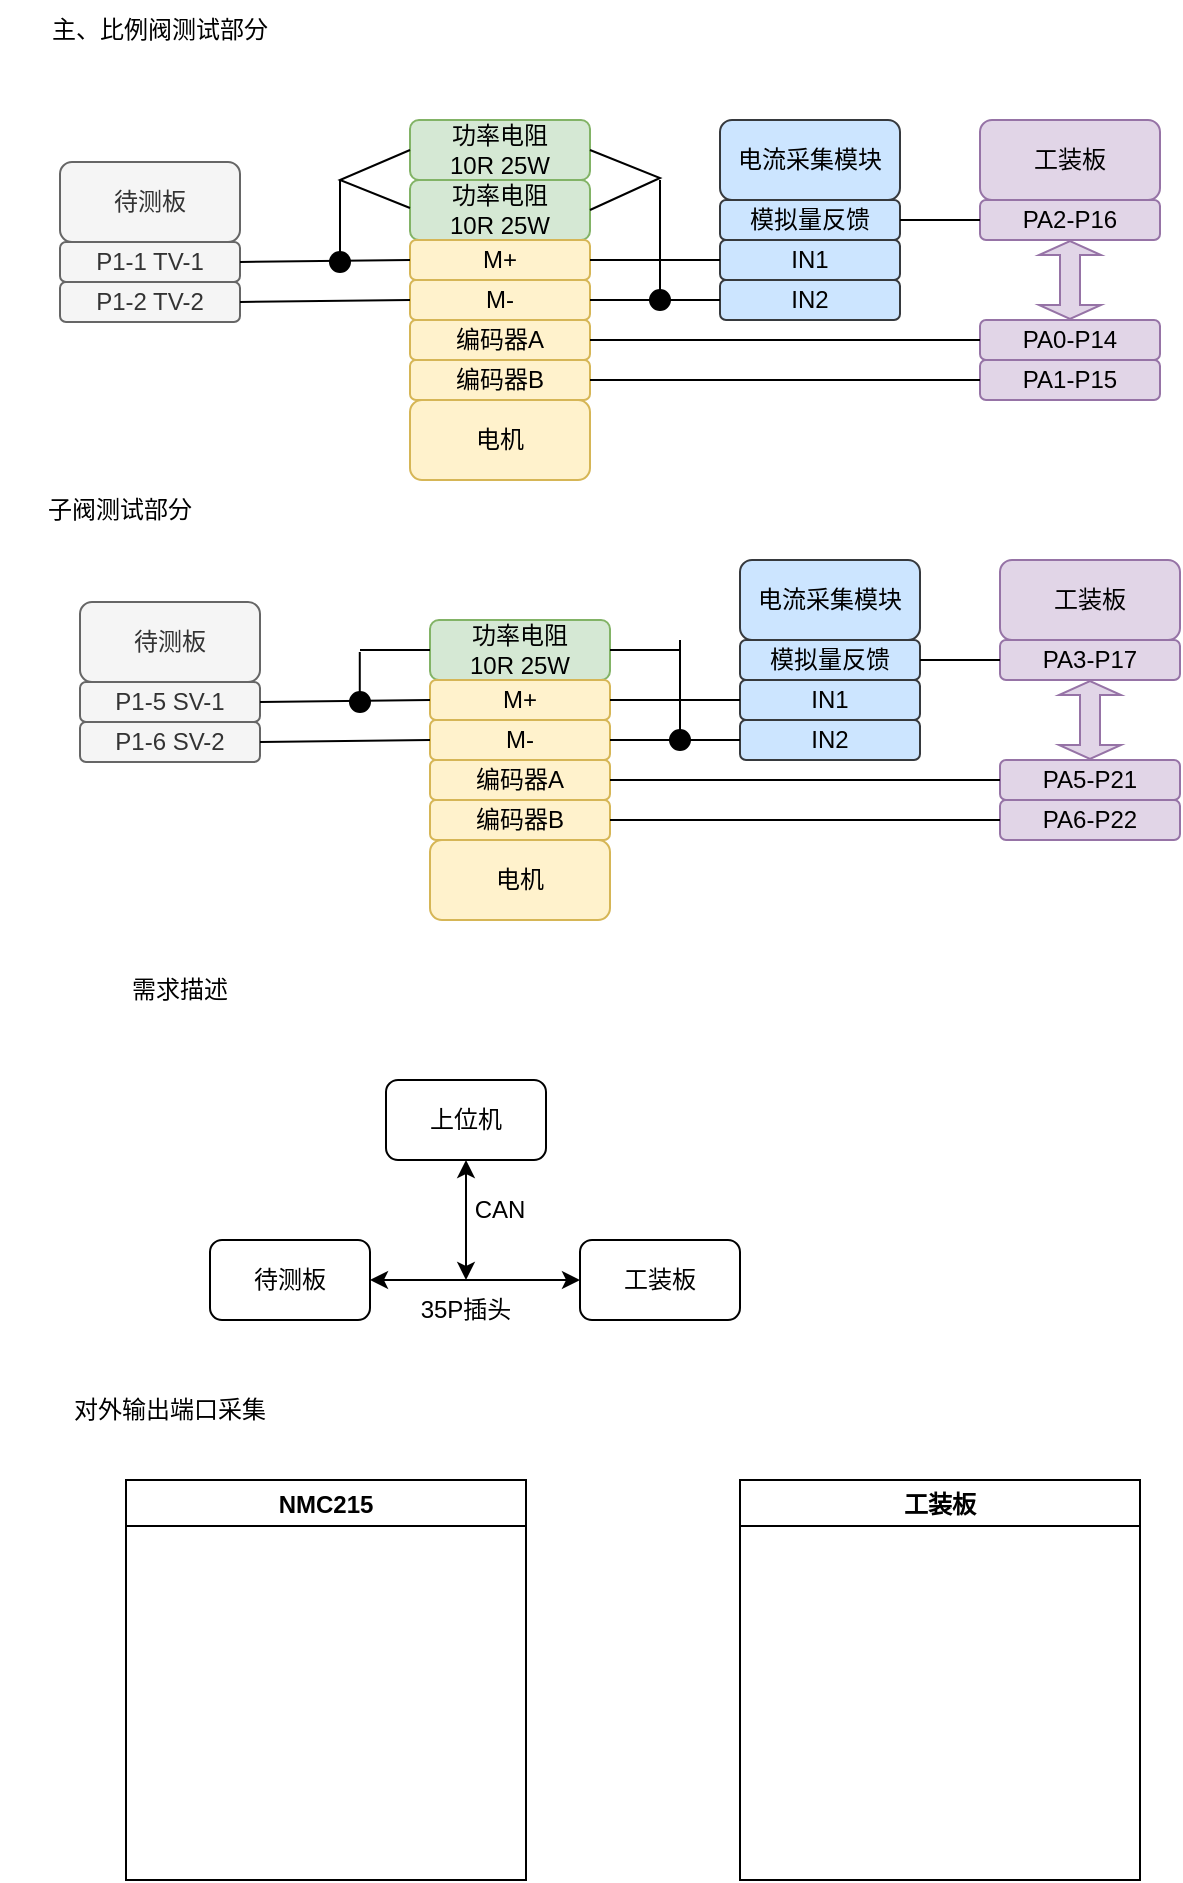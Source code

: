 <mxfile version="24.7.7">
  <diagram name="第 1 页" id="fsKE9IQoVAuPPi1mYyoE">
    <mxGraphModel dx="989" dy="509" grid="1" gridSize="10" guides="1" tooltips="1" connect="1" arrows="1" fold="1" page="1" pageScale="1" pageWidth="827" pageHeight="2000" math="0" shadow="0">
      <root>
        <mxCell id="0" />
        <mxCell id="1" parent="0" />
        <mxCell id="fWEatDimK1wb_yXRniuB-1" value="功率电阻&lt;br&gt;10R 25W" style="rounded=1;whiteSpace=wrap;html=1;fillColor=#d5e8d4;strokeColor=#82b366;" parent="1" vertex="1">
          <mxGeometry x="205" y="120" width="90" height="30" as="geometry" />
        </mxCell>
        <mxCell id="fWEatDimK1wb_yXRniuB-2" value="功率电阻&lt;br&gt;10R 25W" style="rounded=1;whiteSpace=wrap;html=1;fillColor=#d5e8d4;strokeColor=#82b366;" parent="1" vertex="1">
          <mxGeometry x="205" y="150" width="90" height="30" as="geometry" />
        </mxCell>
        <mxCell id="fWEatDimK1wb_yXRniuB-5" value="电机" style="rounded=1;whiteSpace=wrap;html=1;fillColor=#fff2cc;strokeColor=#d6b656;" parent="1" vertex="1">
          <mxGeometry x="205" y="260" width="90" height="40" as="geometry" />
        </mxCell>
        <mxCell id="fWEatDimK1wb_yXRniuB-6" value="M+" style="rounded=1;whiteSpace=wrap;html=1;fillColor=#fff2cc;strokeColor=#d6b656;" parent="1" vertex="1">
          <mxGeometry x="205" y="180" width="90" height="20" as="geometry" />
        </mxCell>
        <mxCell id="fWEatDimK1wb_yXRniuB-7" value="M-" style="rounded=1;whiteSpace=wrap;html=1;fillColor=#fff2cc;strokeColor=#d6b656;" parent="1" vertex="1">
          <mxGeometry x="205" y="200" width="90" height="20" as="geometry" />
        </mxCell>
        <mxCell id="fWEatDimK1wb_yXRniuB-9" value="待测板" style="rounded=1;whiteSpace=wrap;html=1;fillColor=#f5f5f5;fontColor=#333333;strokeColor=#666666;" parent="1" vertex="1">
          <mxGeometry x="30" y="141" width="90" height="40" as="geometry" />
        </mxCell>
        <mxCell id="fWEatDimK1wb_yXRniuB-10" value="P1-1 TV-1" style="rounded=1;whiteSpace=wrap;html=1;fillColor=#f5f5f5;fontColor=#333333;strokeColor=#666666;" parent="1" vertex="1">
          <mxGeometry x="30" y="181" width="90" height="20" as="geometry" />
        </mxCell>
        <mxCell id="fWEatDimK1wb_yXRniuB-11" value="P1-2 TV-2" style="rounded=1;whiteSpace=wrap;html=1;fillColor=#f5f5f5;fontColor=#333333;strokeColor=#666666;" parent="1" vertex="1">
          <mxGeometry x="30" y="201" width="90" height="20" as="geometry" />
        </mxCell>
        <mxCell id="fWEatDimK1wb_yXRniuB-14" value="编码器A" style="rounded=1;whiteSpace=wrap;html=1;fillColor=#fff2cc;strokeColor=#d6b656;" parent="1" vertex="1">
          <mxGeometry x="205" y="220" width="90" height="20" as="geometry" />
        </mxCell>
        <mxCell id="fWEatDimK1wb_yXRniuB-15" value="编码器B" style="rounded=1;whiteSpace=wrap;html=1;fillColor=#fff2cc;strokeColor=#d6b656;" parent="1" vertex="1">
          <mxGeometry x="205" y="240" width="90" height="20" as="geometry" />
        </mxCell>
        <mxCell id="fWEatDimK1wb_yXRniuB-16" value="电流采集模块" style="rounded=1;whiteSpace=wrap;html=1;fillColor=#cce5ff;strokeColor=#36393d;" parent="1" vertex="1">
          <mxGeometry x="360" y="120" width="90" height="40" as="geometry" />
        </mxCell>
        <mxCell id="fWEatDimK1wb_yXRniuB-17" value="IN1" style="rounded=1;whiteSpace=wrap;html=1;fillColor=#cce5ff;strokeColor=#36393d;" parent="1" vertex="1">
          <mxGeometry x="360" y="180" width="90" height="20" as="geometry" />
        </mxCell>
        <mxCell id="fWEatDimK1wb_yXRniuB-18" value="IN2" style="rounded=1;whiteSpace=wrap;html=1;fillColor=#cce5ff;strokeColor=#36393d;" parent="1" vertex="1">
          <mxGeometry x="360" y="200" width="90" height="20" as="geometry" />
        </mxCell>
        <mxCell id="fWEatDimK1wb_yXRniuB-25" value="模拟量反馈" style="rounded=1;whiteSpace=wrap;html=1;fillColor=#cce5ff;strokeColor=#36393d;" parent="1" vertex="1">
          <mxGeometry x="360" y="160" width="90" height="20" as="geometry" />
        </mxCell>
        <mxCell id="fWEatDimK1wb_yXRniuB-26" value="工装板" style="rounded=1;whiteSpace=wrap;html=1;fillColor=#e1d5e7;strokeColor=#9673a6;" parent="1" vertex="1">
          <mxGeometry x="490" y="120" width="90" height="40" as="geometry" />
        </mxCell>
        <mxCell id="fWEatDimK1wb_yXRniuB-27" value="PA0-P14" style="rounded=1;whiteSpace=wrap;html=1;fillColor=#e1d5e7;strokeColor=#9673a6;" parent="1" vertex="1">
          <mxGeometry x="490" y="220" width="90" height="20" as="geometry" />
        </mxCell>
        <mxCell id="fWEatDimK1wb_yXRniuB-28" value="PA1-P15" style="rounded=1;whiteSpace=wrap;html=1;fillColor=#e1d5e7;strokeColor=#9673a6;" parent="1" vertex="1">
          <mxGeometry x="490" y="240" width="90" height="20" as="geometry" />
        </mxCell>
        <mxCell id="fWEatDimK1wb_yXRniuB-29" value="PA2-P16" style="rounded=1;whiteSpace=wrap;html=1;fillColor=#e1d5e7;strokeColor=#9673a6;" parent="1" vertex="1">
          <mxGeometry x="490" y="160" width="90" height="20" as="geometry" />
        </mxCell>
        <mxCell id="fWEatDimK1wb_yXRniuB-32" value="" style="endArrow=none;html=1;rounded=0;entryX=0;entryY=0.5;entryDx=0;entryDy=0;exitX=1;exitY=0.5;exitDx=0;exitDy=0;" parent="1" source="fWEatDimK1wb_yXRniuB-11" target="fWEatDimK1wb_yXRniuB-7" edge="1">
          <mxGeometry width="50" height="50" relative="1" as="geometry">
            <mxPoint x="100" y="310" as="sourcePoint" />
            <mxPoint x="150" y="260" as="targetPoint" />
          </mxGeometry>
        </mxCell>
        <mxCell id="fWEatDimK1wb_yXRniuB-33" value="" style="endArrow=none;html=1;rounded=0;entryX=0;entryY=0.5;entryDx=0;entryDy=0;exitX=1;exitY=0.5;exitDx=0;exitDy=0;" parent="1" source="fWEatDimK1wb_yXRniuB-6" target="fWEatDimK1wb_yXRniuB-17" edge="1">
          <mxGeometry width="50" height="50" relative="1" as="geometry">
            <mxPoint x="290" y="230" as="sourcePoint" />
            <mxPoint x="340" y="180" as="targetPoint" />
          </mxGeometry>
        </mxCell>
        <mxCell id="fWEatDimK1wb_yXRniuB-34" value="" style="endArrow=none;html=1;rounded=0;entryX=0;entryY=0.5;entryDx=0;entryDy=0;" parent="1" source="fWEatDimK1wb_yXRniuB-44" target="fWEatDimK1wb_yXRniuB-18" edge="1">
          <mxGeometry width="50" height="50" relative="1" as="geometry">
            <mxPoint x="290" y="230" as="sourcePoint" />
            <mxPoint x="340" y="180" as="targetPoint" />
          </mxGeometry>
        </mxCell>
        <mxCell id="fWEatDimK1wb_yXRniuB-35" value="" style="endArrow=none;html=1;rounded=0;exitX=1;exitY=0.5;exitDx=0;exitDy=0;entryX=0;entryY=0.5;entryDx=0;entryDy=0;" parent="1" source="fWEatDimK1wb_yXRniuB-14" target="fWEatDimK1wb_yXRniuB-27" edge="1">
          <mxGeometry width="50" height="50" relative="1" as="geometry">
            <mxPoint x="290" y="230" as="sourcePoint" />
            <mxPoint x="340" y="180" as="targetPoint" />
          </mxGeometry>
        </mxCell>
        <mxCell id="fWEatDimK1wb_yXRniuB-36" value="" style="endArrow=none;html=1;rounded=0;exitX=1;exitY=0.5;exitDx=0;exitDy=0;entryX=0;entryY=0.5;entryDx=0;entryDy=0;" parent="1" source="fWEatDimK1wb_yXRniuB-15" target="fWEatDimK1wb_yXRniuB-28" edge="1">
          <mxGeometry width="50" height="50" relative="1" as="geometry">
            <mxPoint x="290" y="230" as="sourcePoint" />
            <mxPoint x="340" y="180" as="targetPoint" />
          </mxGeometry>
        </mxCell>
        <mxCell id="fWEatDimK1wb_yXRniuB-38" value="" style="endArrow=none;html=1;rounded=0;entryX=1;entryY=0.5;entryDx=0;entryDy=0;exitX=1;exitY=0.5;exitDx=0;exitDy=0;" parent="1" source="fWEatDimK1wb_yXRniuB-2" target="fWEatDimK1wb_yXRniuB-1" edge="1">
          <mxGeometry width="50" height="50" relative="1" as="geometry">
            <mxPoint x="295" y="169" as="sourcePoint" />
            <mxPoint x="340" y="189" as="targetPoint" />
            <Array as="points">
              <mxPoint x="330" y="149" />
            </Array>
          </mxGeometry>
        </mxCell>
        <mxCell id="fWEatDimK1wb_yXRniuB-40" value="" style="endArrow=none;html=1;rounded=0;entryX=0;entryY=0.5;entryDx=0;entryDy=0;exitX=1;exitY=0.5;exitDx=0;exitDy=0;" parent="1" source="fWEatDimK1wb_yXRniuB-10" target="fWEatDimK1wb_yXRniuB-6" edge="1">
          <mxGeometry width="50" height="50" relative="1" as="geometry">
            <mxPoint x="290" y="230" as="sourcePoint" />
            <mxPoint x="340" y="180" as="targetPoint" />
          </mxGeometry>
        </mxCell>
        <mxCell id="fWEatDimK1wb_yXRniuB-41" value="" style="endArrow=none;html=1;rounded=0;entryX=0;entryY=0.5;entryDx=0;entryDy=0;" parent="1" target="fWEatDimK1wb_yXRniuB-1" edge="1">
          <mxGeometry width="50" height="50" relative="1" as="geometry">
            <mxPoint x="205" y="164" as="sourcePoint" />
            <mxPoint x="205" y="130" as="targetPoint" />
            <Array as="points">
              <mxPoint x="170" y="150" />
            </Array>
          </mxGeometry>
        </mxCell>
        <mxCell id="fWEatDimK1wb_yXRniuB-42" value="" style="endArrow=none;html=1;rounded=0;" parent="1" edge="1">
          <mxGeometry width="50" height="50" relative="1" as="geometry">
            <mxPoint x="170" y="190" as="sourcePoint" />
            <mxPoint x="170" y="150" as="targetPoint" />
          </mxGeometry>
        </mxCell>
        <mxCell id="fWEatDimK1wb_yXRniuB-43" value="" style="endArrow=none;html=1;rounded=0;" parent="1" edge="1">
          <mxGeometry width="50" height="50" relative="1" as="geometry">
            <mxPoint x="330" y="210" as="sourcePoint" />
            <mxPoint x="330" y="150" as="targetPoint" />
          </mxGeometry>
        </mxCell>
        <mxCell id="fWEatDimK1wb_yXRniuB-45" value="" style="endArrow=none;html=1;rounded=0;entryX=0;entryY=0.5;entryDx=0;entryDy=0;" parent="1" source="fWEatDimK1wb_yXRniuB-7" target="fWEatDimK1wb_yXRniuB-44" edge="1">
          <mxGeometry width="50" height="50" relative="1" as="geometry">
            <mxPoint x="295" y="210" as="sourcePoint" />
            <mxPoint x="360" y="210" as="targetPoint" />
          </mxGeometry>
        </mxCell>
        <mxCell id="fWEatDimK1wb_yXRniuB-44" value="" style="ellipse;whiteSpace=wrap;html=1;aspect=fixed;fillColor=#000000;" parent="1" vertex="1">
          <mxGeometry x="325" y="205" width="10" height="10" as="geometry" />
        </mxCell>
        <mxCell id="fWEatDimK1wb_yXRniuB-46" value="" style="ellipse;whiteSpace=wrap;html=1;aspect=fixed;fillColor=#000000;" parent="1" vertex="1">
          <mxGeometry x="165" y="186" width="10" height="10" as="geometry" />
        </mxCell>
        <mxCell id="uDrY1_DS14Umw8ArDg8Q-1" value="" style="endArrow=none;html=1;rounded=0;entryX=0;entryY=0.5;entryDx=0;entryDy=0;exitX=1;exitY=0.5;exitDx=0;exitDy=0;" parent="1" source="fWEatDimK1wb_yXRniuB-25" target="fWEatDimK1wb_yXRniuB-29" edge="1">
          <mxGeometry width="50" height="50" relative="1" as="geometry">
            <mxPoint x="250" y="230" as="sourcePoint" />
            <mxPoint x="300" y="180" as="targetPoint" />
          </mxGeometry>
        </mxCell>
        <mxCell id="uDrY1_DS14Umw8ArDg8Q-2" value="" style="shape=flexArrow;endArrow=classic;startArrow=classic;html=1;rounded=0;entryX=0.5;entryY=1;entryDx=0;entryDy=0;exitX=0.5;exitY=0;exitDx=0;exitDy=0;strokeWidth=1;endSize=2;startSize=2;fillColor=#e1d5e7;strokeColor=#9673a6;" parent="1" source="fWEatDimK1wb_yXRniuB-27" target="fWEatDimK1wb_yXRniuB-29" edge="1">
          <mxGeometry width="100" height="100" relative="1" as="geometry">
            <mxPoint x="300" y="260" as="sourcePoint" />
            <mxPoint x="400" y="160" as="targetPoint" />
          </mxGeometry>
        </mxCell>
        <mxCell id="uDrY1_DS14Umw8ArDg8Q-3" value="主、比例阀测试部分" style="text;strokeColor=none;align=center;fillColor=none;html=1;verticalAlign=middle;whiteSpace=wrap;rounded=0;" parent="1" vertex="1">
          <mxGeometry x="20" y="60" width="120" height="30" as="geometry" />
        </mxCell>
        <mxCell id="uDrY1_DS14Umw8ArDg8Q-4" value="上位机" style="rounded=1;whiteSpace=wrap;html=1;" parent="1" vertex="1">
          <mxGeometry x="193" y="600" width="80" height="40" as="geometry" />
        </mxCell>
        <mxCell id="uDrY1_DS14Umw8ArDg8Q-5" value="工装板" style="rounded=1;whiteSpace=wrap;html=1;" parent="1" vertex="1">
          <mxGeometry x="290" y="680" width="80" height="40" as="geometry" />
        </mxCell>
        <mxCell id="uDrY1_DS14Umw8ArDg8Q-6" value="待测板" style="rounded=1;whiteSpace=wrap;html=1;" parent="1" vertex="1">
          <mxGeometry x="105" y="680" width="80" height="40" as="geometry" />
        </mxCell>
        <mxCell id="uDrY1_DS14Umw8ArDg8Q-7" value="" style="endArrow=classic;startArrow=classic;html=1;rounded=0;exitX=1;exitY=0.5;exitDx=0;exitDy=0;entryX=0;entryY=0.5;entryDx=0;entryDy=0;" parent="1" source="uDrY1_DS14Umw8ArDg8Q-6" target="uDrY1_DS14Umw8ArDg8Q-5" edge="1">
          <mxGeometry width="50" height="50" relative="1" as="geometry">
            <mxPoint x="320" y="710" as="sourcePoint" />
            <mxPoint x="370" y="660" as="targetPoint" />
          </mxGeometry>
        </mxCell>
        <mxCell id="uDrY1_DS14Umw8ArDg8Q-8" value="" style="endArrow=classic;startArrow=classic;html=1;rounded=0;entryX=0.5;entryY=1;entryDx=0;entryDy=0;" parent="1" target="uDrY1_DS14Umw8ArDg8Q-4" edge="1">
          <mxGeometry width="50" height="50" relative="1" as="geometry">
            <mxPoint x="233" y="700" as="sourcePoint" />
            <mxPoint x="370" y="660" as="targetPoint" />
          </mxGeometry>
        </mxCell>
        <mxCell id="uDrY1_DS14Umw8ArDg8Q-9" value="CAN" style="text;strokeColor=none;align=center;fillColor=none;html=1;verticalAlign=middle;whiteSpace=wrap;rounded=0;" parent="1" vertex="1">
          <mxGeometry x="220" y="650" width="60" height="30" as="geometry" />
        </mxCell>
        <mxCell id="uDrY1_DS14Umw8ArDg8Q-10" value="35P插头" style="text;strokeColor=none;align=center;fillColor=none;html=1;verticalAlign=middle;whiteSpace=wrap;rounded=0;" parent="1" vertex="1">
          <mxGeometry x="203" y="700" width="60" height="30" as="geometry" />
        </mxCell>
        <mxCell id="qu0UYMMwJbKnimjxBpkP-1" value="需求描述" style="text;strokeColor=none;align=center;fillColor=none;html=1;verticalAlign=middle;whiteSpace=wrap;rounded=0;" vertex="1" parent="1">
          <mxGeometry x="30" y="540" width="120" height="30" as="geometry" />
        </mxCell>
        <mxCell id="qu0UYMMwJbKnimjxBpkP-3" value="功率电阻&lt;br&gt;10R 25W" style="rounded=1;whiteSpace=wrap;html=1;fillColor=#d5e8d4;strokeColor=#82b366;" vertex="1" parent="1">
          <mxGeometry x="215" y="370" width="90" height="30" as="geometry" />
        </mxCell>
        <mxCell id="qu0UYMMwJbKnimjxBpkP-4" value="电机" style="rounded=1;whiteSpace=wrap;html=1;fillColor=#fff2cc;strokeColor=#d6b656;" vertex="1" parent="1">
          <mxGeometry x="215" y="480" width="90" height="40" as="geometry" />
        </mxCell>
        <mxCell id="qu0UYMMwJbKnimjxBpkP-5" value="M+" style="rounded=1;whiteSpace=wrap;html=1;fillColor=#fff2cc;strokeColor=#d6b656;" vertex="1" parent="1">
          <mxGeometry x="215" y="400" width="90" height="20" as="geometry" />
        </mxCell>
        <mxCell id="qu0UYMMwJbKnimjxBpkP-6" value="M-" style="rounded=1;whiteSpace=wrap;html=1;fillColor=#fff2cc;strokeColor=#d6b656;" vertex="1" parent="1">
          <mxGeometry x="215" y="420" width="90" height="20" as="geometry" />
        </mxCell>
        <mxCell id="qu0UYMMwJbKnimjxBpkP-7" value="待测板" style="rounded=1;whiteSpace=wrap;html=1;fillColor=#f5f5f5;fontColor=#333333;strokeColor=#666666;" vertex="1" parent="1">
          <mxGeometry x="40" y="361" width="90" height="40" as="geometry" />
        </mxCell>
        <mxCell id="qu0UYMMwJbKnimjxBpkP-8" value="P1-5 SV-1" style="rounded=1;whiteSpace=wrap;html=1;fillColor=#f5f5f5;fontColor=#333333;strokeColor=#666666;" vertex="1" parent="1">
          <mxGeometry x="40" y="401" width="90" height="20" as="geometry" />
        </mxCell>
        <mxCell id="qu0UYMMwJbKnimjxBpkP-9" value="P1-6 SV-2" style="rounded=1;whiteSpace=wrap;html=1;fillColor=#f5f5f5;fontColor=#333333;strokeColor=#666666;" vertex="1" parent="1">
          <mxGeometry x="40" y="421" width="90" height="20" as="geometry" />
        </mxCell>
        <mxCell id="qu0UYMMwJbKnimjxBpkP-10" value="编码器A" style="rounded=1;whiteSpace=wrap;html=1;fillColor=#fff2cc;strokeColor=#d6b656;" vertex="1" parent="1">
          <mxGeometry x="215" y="440" width="90" height="20" as="geometry" />
        </mxCell>
        <mxCell id="qu0UYMMwJbKnimjxBpkP-11" value="编码器B" style="rounded=1;whiteSpace=wrap;html=1;fillColor=#fff2cc;strokeColor=#d6b656;" vertex="1" parent="1">
          <mxGeometry x="215" y="460" width="90" height="20" as="geometry" />
        </mxCell>
        <mxCell id="qu0UYMMwJbKnimjxBpkP-12" value="电流采集模块" style="rounded=1;whiteSpace=wrap;html=1;fillColor=#cce5ff;strokeColor=#36393d;" vertex="1" parent="1">
          <mxGeometry x="370" y="340" width="90" height="40" as="geometry" />
        </mxCell>
        <mxCell id="qu0UYMMwJbKnimjxBpkP-13" value="IN1" style="rounded=1;whiteSpace=wrap;html=1;fillColor=#cce5ff;strokeColor=#36393d;" vertex="1" parent="1">
          <mxGeometry x="370" y="400" width="90" height="20" as="geometry" />
        </mxCell>
        <mxCell id="qu0UYMMwJbKnimjxBpkP-14" value="IN2" style="rounded=1;whiteSpace=wrap;html=1;fillColor=#cce5ff;strokeColor=#36393d;" vertex="1" parent="1">
          <mxGeometry x="370" y="420" width="90" height="20" as="geometry" />
        </mxCell>
        <mxCell id="qu0UYMMwJbKnimjxBpkP-15" value="模拟量反馈" style="rounded=1;whiteSpace=wrap;html=1;fillColor=#cce5ff;strokeColor=#36393d;" vertex="1" parent="1">
          <mxGeometry x="370" y="380" width="90" height="20" as="geometry" />
        </mxCell>
        <mxCell id="qu0UYMMwJbKnimjxBpkP-16" value="工装板" style="rounded=1;whiteSpace=wrap;html=1;fillColor=#e1d5e7;strokeColor=#9673a6;" vertex="1" parent="1">
          <mxGeometry x="500" y="340" width="90" height="40" as="geometry" />
        </mxCell>
        <mxCell id="qu0UYMMwJbKnimjxBpkP-17" value="PA5-P21" style="rounded=1;whiteSpace=wrap;html=1;fillColor=#e1d5e7;strokeColor=#9673a6;" vertex="1" parent="1">
          <mxGeometry x="500" y="440" width="90" height="20" as="geometry" />
        </mxCell>
        <mxCell id="qu0UYMMwJbKnimjxBpkP-18" value="PA6-P22" style="rounded=1;whiteSpace=wrap;html=1;fillColor=#e1d5e7;strokeColor=#9673a6;" vertex="1" parent="1">
          <mxGeometry x="500" y="460" width="90" height="20" as="geometry" />
        </mxCell>
        <mxCell id="qu0UYMMwJbKnimjxBpkP-19" value="PA3-P17" style="rounded=1;whiteSpace=wrap;html=1;fillColor=#e1d5e7;strokeColor=#9673a6;" vertex="1" parent="1">
          <mxGeometry x="500" y="380" width="90" height="20" as="geometry" />
        </mxCell>
        <mxCell id="qu0UYMMwJbKnimjxBpkP-20" value="" style="endArrow=none;html=1;rounded=0;entryX=0;entryY=0.5;entryDx=0;entryDy=0;exitX=1;exitY=0.5;exitDx=0;exitDy=0;" edge="1" parent="1" source="qu0UYMMwJbKnimjxBpkP-9" target="qu0UYMMwJbKnimjxBpkP-6">
          <mxGeometry width="50" height="50" relative="1" as="geometry">
            <mxPoint x="110" y="530" as="sourcePoint" />
            <mxPoint x="160" y="480" as="targetPoint" />
          </mxGeometry>
        </mxCell>
        <mxCell id="qu0UYMMwJbKnimjxBpkP-21" value="" style="endArrow=none;html=1;rounded=0;entryX=0;entryY=0.5;entryDx=0;entryDy=0;exitX=1;exitY=0.5;exitDx=0;exitDy=0;" edge="1" parent="1" source="qu0UYMMwJbKnimjxBpkP-5" target="qu0UYMMwJbKnimjxBpkP-13">
          <mxGeometry width="50" height="50" relative="1" as="geometry">
            <mxPoint x="300" y="450" as="sourcePoint" />
            <mxPoint x="350" y="400" as="targetPoint" />
          </mxGeometry>
        </mxCell>
        <mxCell id="qu0UYMMwJbKnimjxBpkP-22" value="" style="endArrow=none;html=1;rounded=0;entryX=0;entryY=0.5;entryDx=0;entryDy=0;" edge="1" parent="1" source="qu0UYMMwJbKnimjxBpkP-31" target="qu0UYMMwJbKnimjxBpkP-14">
          <mxGeometry width="50" height="50" relative="1" as="geometry">
            <mxPoint x="300" y="450" as="sourcePoint" />
            <mxPoint x="350" y="400" as="targetPoint" />
          </mxGeometry>
        </mxCell>
        <mxCell id="qu0UYMMwJbKnimjxBpkP-23" value="" style="endArrow=none;html=1;rounded=0;exitX=1;exitY=0.5;exitDx=0;exitDy=0;entryX=0;entryY=0.5;entryDx=0;entryDy=0;" edge="1" parent="1" source="qu0UYMMwJbKnimjxBpkP-10" target="qu0UYMMwJbKnimjxBpkP-17">
          <mxGeometry width="50" height="50" relative="1" as="geometry">
            <mxPoint x="300" y="450" as="sourcePoint" />
            <mxPoint x="350" y="400" as="targetPoint" />
          </mxGeometry>
        </mxCell>
        <mxCell id="qu0UYMMwJbKnimjxBpkP-24" value="" style="endArrow=none;html=1;rounded=0;exitX=1;exitY=0.5;exitDx=0;exitDy=0;entryX=0;entryY=0.5;entryDx=0;entryDy=0;" edge="1" parent="1" source="qu0UYMMwJbKnimjxBpkP-11" target="qu0UYMMwJbKnimjxBpkP-18">
          <mxGeometry width="50" height="50" relative="1" as="geometry">
            <mxPoint x="300" y="450" as="sourcePoint" />
            <mxPoint x="350" y="400" as="targetPoint" />
          </mxGeometry>
        </mxCell>
        <mxCell id="qu0UYMMwJbKnimjxBpkP-26" value="" style="endArrow=none;html=1;rounded=0;entryX=0;entryY=0.5;entryDx=0;entryDy=0;exitX=1;exitY=0.5;exitDx=0;exitDy=0;" edge="1" parent="1" source="qu0UYMMwJbKnimjxBpkP-8" target="qu0UYMMwJbKnimjxBpkP-5">
          <mxGeometry width="50" height="50" relative="1" as="geometry">
            <mxPoint x="300" y="450" as="sourcePoint" />
            <mxPoint x="350" y="400" as="targetPoint" />
          </mxGeometry>
        </mxCell>
        <mxCell id="qu0UYMMwJbKnimjxBpkP-28" value="" style="endArrow=none;html=1;rounded=0;" edge="1" parent="1">
          <mxGeometry width="50" height="50" relative="1" as="geometry">
            <mxPoint x="179.89" y="406" as="sourcePoint" />
            <mxPoint x="179.89" y="386" as="targetPoint" />
          </mxGeometry>
        </mxCell>
        <mxCell id="qu0UYMMwJbKnimjxBpkP-30" value="" style="endArrow=none;html=1;rounded=0;entryX=0;entryY=0.5;entryDx=0;entryDy=0;" edge="1" parent="1" source="qu0UYMMwJbKnimjxBpkP-6" target="qu0UYMMwJbKnimjxBpkP-31">
          <mxGeometry width="50" height="50" relative="1" as="geometry">
            <mxPoint x="305" y="430" as="sourcePoint" />
            <mxPoint x="370" y="430" as="targetPoint" />
          </mxGeometry>
        </mxCell>
        <mxCell id="qu0UYMMwJbKnimjxBpkP-31" value="" style="ellipse;whiteSpace=wrap;html=1;aspect=fixed;fillColor=#000000;" vertex="1" parent="1">
          <mxGeometry x="335" y="425" width="10" height="10" as="geometry" />
        </mxCell>
        <mxCell id="qu0UYMMwJbKnimjxBpkP-32" value="" style="ellipse;whiteSpace=wrap;html=1;aspect=fixed;fillColor=#000000;" vertex="1" parent="1">
          <mxGeometry x="175" y="406" width="10" height="10" as="geometry" />
        </mxCell>
        <mxCell id="qu0UYMMwJbKnimjxBpkP-33" value="" style="endArrow=none;html=1;rounded=0;entryX=0;entryY=0.5;entryDx=0;entryDy=0;exitX=1;exitY=0.5;exitDx=0;exitDy=0;" edge="1" parent="1" source="qu0UYMMwJbKnimjxBpkP-15" target="qu0UYMMwJbKnimjxBpkP-19">
          <mxGeometry width="50" height="50" relative="1" as="geometry">
            <mxPoint x="260" y="450" as="sourcePoint" />
            <mxPoint x="310" y="400" as="targetPoint" />
          </mxGeometry>
        </mxCell>
        <mxCell id="qu0UYMMwJbKnimjxBpkP-34" value="" style="shape=flexArrow;endArrow=classic;startArrow=classic;html=1;rounded=0;entryX=0.5;entryY=1;entryDx=0;entryDy=0;exitX=0.5;exitY=0;exitDx=0;exitDy=0;strokeWidth=1;endSize=2;startSize=2;fillColor=#e1d5e7;strokeColor=#9673a6;" edge="1" parent="1" source="qu0UYMMwJbKnimjxBpkP-17" target="qu0UYMMwJbKnimjxBpkP-19">
          <mxGeometry width="100" height="100" relative="1" as="geometry">
            <mxPoint x="310" y="480" as="sourcePoint" />
            <mxPoint x="410" y="380" as="targetPoint" />
          </mxGeometry>
        </mxCell>
        <mxCell id="qu0UYMMwJbKnimjxBpkP-35" value="子阀测试部分" style="text;strokeColor=none;align=center;fillColor=none;html=1;verticalAlign=middle;whiteSpace=wrap;rounded=0;" vertex="1" parent="1">
          <mxGeometry y="300" width="120" height="30" as="geometry" />
        </mxCell>
        <mxCell id="qu0UYMMwJbKnimjxBpkP-36" value="" style="endArrow=none;html=1;rounded=0;entryX=0;entryY=0.5;entryDx=0;entryDy=0;" edge="1" parent="1" target="qu0UYMMwJbKnimjxBpkP-3">
          <mxGeometry width="50" height="50" relative="1" as="geometry">
            <mxPoint x="180" y="385" as="sourcePoint" />
            <mxPoint x="350" y="380" as="targetPoint" />
          </mxGeometry>
        </mxCell>
        <mxCell id="qu0UYMMwJbKnimjxBpkP-37" value="" style="endArrow=none;html=1;rounded=0;" edge="1" parent="1" source="qu0UYMMwJbKnimjxBpkP-31">
          <mxGeometry width="50" height="50" relative="1" as="geometry">
            <mxPoint x="240" y="430" as="sourcePoint" />
            <mxPoint x="340" y="380" as="targetPoint" />
          </mxGeometry>
        </mxCell>
        <mxCell id="qu0UYMMwJbKnimjxBpkP-38" value="" style="endArrow=none;html=1;rounded=0;entryX=1;entryY=0.5;entryDx=0;entryDy=0;" edge="1" parent="1" target="qu0UYMMwJbKnimjxBpkP-3">
          <mxGeometry width="50" height="50" relative="1" as="geometry">
            <mxPoint x="340" y="385" as="sourcePoint" />
            <mxPoint x="290" y="380" as="targetPoint" />
          </mxGeometry>
        </mxCell>
        <mxCell id="qu0UYMMwJbKnimjxBpkP-39" value="对外输出端口采集" style="text;strokeColor=none;align=center;fillColor=none;html=1;verticalAlign=middle;whiteSpace=wrap;rounded=0;" vertex="1" parent="1">
          <mxGeometry x="25" y="750" width="120" height="30" as="geometry" />
        </mxCell>
        <mxCell id="qu0UYMMwJbKnimjxBpkP-40" value="NMC215" style="swimlane;" vertex="1" parent="1">
          <mxGeometry x="63" y="800" width="200" height="200" as="geometry" />
        </mxCell>
        <mxCell id="qu0UYMMwJbKnimjxBpkP-41" value="工装板" style="swimlane;" vertex="1" parent="1">
          <mxGeometry x="370" y="800" width="200" height="200" as="geometry" />
        </mxCell>
      </root>
    </mxGraphModel>
  </diagram>
</mxfile>
